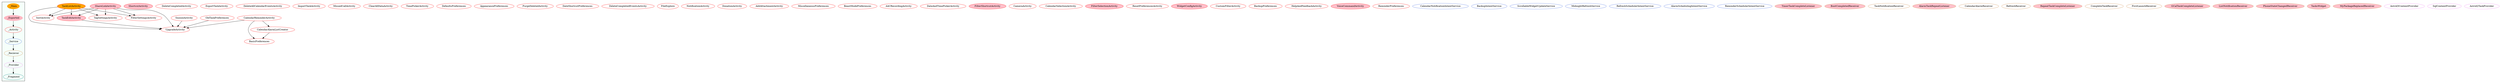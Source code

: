 digraph G {
subgraph cluster_legend{ 
bgcolor=mintcream;
_Activity[color = red];
_Service[color = royalblue];
_Provider[color = violet];
_Reciever[color = peru];
_Fragment[color = teal];
_Main[style=filled, fillcolor=orange, color = mintcream];
_Exported[style=filled, fillcolor=lightpink, color = mintcream];
_Main -> _Exported -> _Activity -> _Service -> _Reciever -> _Provider -> _Fragment; 
}
TaskListActivity[style=filled, fillcolor=orange, color = red];
ShortcutActivity[style=filled, fillcolor=pink, color = red];
DeleteCompletedActivity[color = red];
ExportTaskActivity[color = red];
DeleteAllCalendarEventsActivity[color = red];
UpgradeActivity[color = red];
SnoozeActivity[color = red];
ImportTaskActivity[color = red];
BasicPreferences[color = red];
MissedCallActivity[color = red];
ClearAllDataActivity[color = red];
TimePickerActivity[color = red];
DefaultsPreferences[color = red];
AppearancePreferences[color = red];
PurgeDeletedActivity[color = red];
DateShortcutPreferences[color = red];
TagSettingsActivity[color = red];
DeleteCompletedEventsActivity[color = red];
FileExplore[color = red];
NotificationActivity[color = red];
DonationActivity[color = red];
AddAttachmentActivity[color = red];
MiscellaneousPreferences[color = red];
BeastModePreferences[color = red];
AACRecordingActivity[color = red];
DateAndTimePickerActivity[color = red];
FilterShortcutActivity[style=filled, fillcolor=pink, color = red];
CameraActivity[color = red];
CalendarSelectionActivity[color = red];
TaskEditActivity[style=filled, fillcolor=pink, color = red];
FilterSelectionActivity[style=filled, fillcolor=pink, color = red];
OldTaskPreferences[color = red];
CalendarReminderActivity[color = red];
ResetPreferencesActivity[color = red];
WidgetConfigActivity[style=filled, fillcolor=pink, color = red];
FilterSettingsActivity[color = red];
CustomFilterActivity[color = red];
BackupPreferences[color = red];
HelpAndFeedbackActivity[color = red];
SortActivity[color = red];
ShareLinkActivity[style=filled, fillcolor=pink, color = red];
VoiceCommandActivity[style=filled, fillcolor=pink, color = red];
CalendarAlarmListCreator[color = red];
ReminderPreferences[color = red];
CalendarNotificationIntentService[color = royalblue];
BackupIntentService[color = royalblue];
ScrollableWidgetUpdateService[color = royalblue];
MidnightRefreshService[color = royalblue];
RefreshSchedulerIntentService[color = royalblue];
AlarmSchedulingIntentService[color = royalblue];
ReminderSchedulerIntentService[color = royalblue];
TimerTaskCompleteListener[style=filled, fillcolor=pink, color = peru];
BootCompletedReceiver[style=filled, fillcolor=pink, color = peru];
TaskNotificationReceiver[color = peru];
AlarmTaskRepeatListener[style=filled, fillcolor=pink, color = peru];
CalendarAlarmReceiver[color = peru];
RefreshReceiver[color = peru];
RepeatTaskCompleteListener[style=filled, fillcolor=pink, color = peru];
CompleteTaskReceiver[color = peru];
FirstLaunchReceiver[color = peru];
GCalTaskCompleteListener[style=filled, fillcolor=pink, color = peru];
ListNotificationReceiver[style=filled, fillcolor=pink, color = peru];
PhoneStateChangedReceiver[style=filled, fillcolor=pink, color = peru];
TasksWidget[style=filled, fillcolor=pink, color = peru];
MyPackageReplacedReceiver[style=filled, fillcolor=pink, color = peru];
Astrid3ContentProvider[color = violet];
SqlContentProvider[color = violet];
Astrid2TaskProvider[color = violet];
TaskListActivity->TagSettingsActivity;
TaskListActivity->FilterSettingsActivity;
TaskListActivity->TaskEditActivity;
TaskListActivity->UpgradeActivity;
TaskListActivity->SortActivity;
TaskEditActivity->UpgradeActivity;
SnoozeActivity->UpgradeActivity;
ShareLinkActivity->UpgradeActivity;
ShareLinkActivity->TagSettingsActivity;
ShareLinkActivity->TaskEditActivity;
ShareLinkActivity->SortActivity;
ShareLinkActivity->FilterSettingsActivity;
OldTaskPreferences->UpgradeActivity;
CalendarAlarmListCreator->BasicPreferences;
CalendarReminderActivity->BasicPreferences;
CalendarReminderActivity->UpgradeActivity;
CalendarReminderActivity->CalendarAlarmListCreator;
}
